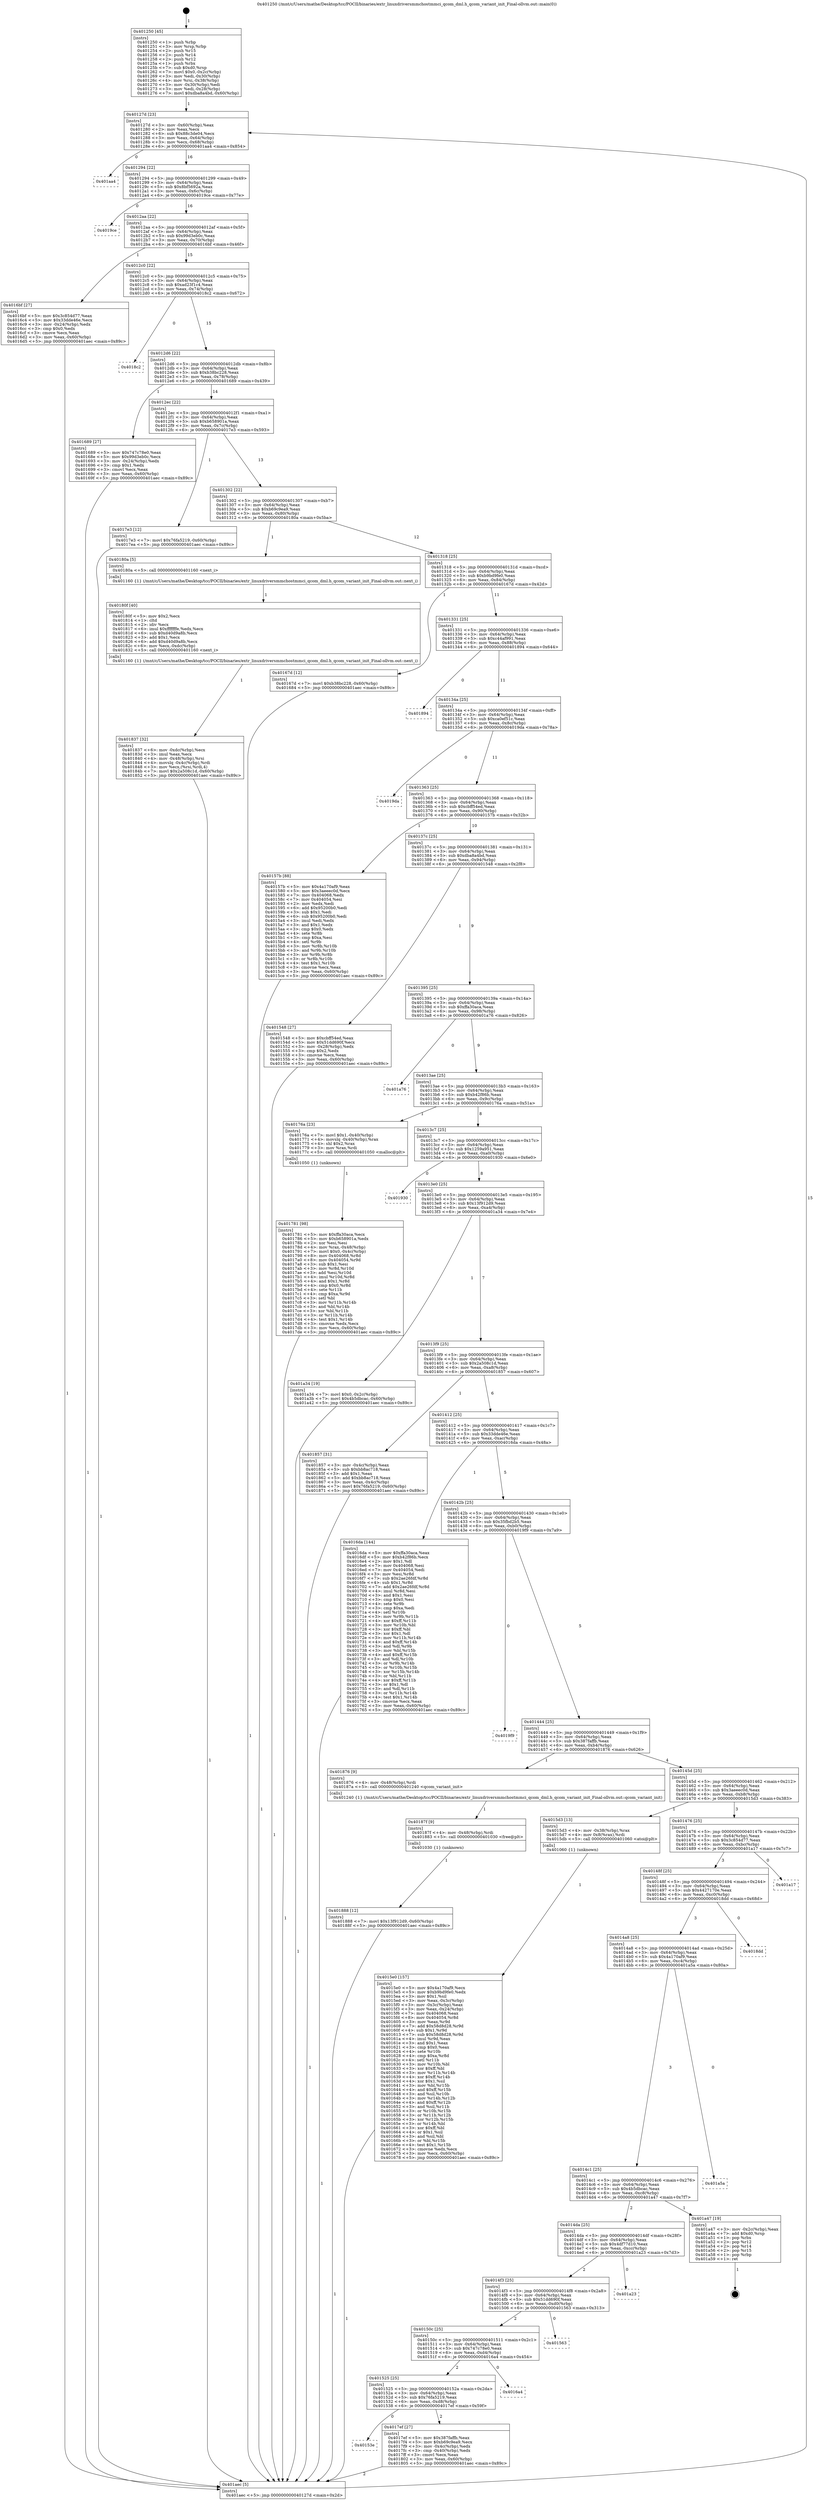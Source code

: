 digraph "0x401250" {
  label = "0x401250 (/mnt/c/Users/mathe/Desktop/tcc/POCII/binaries/extr_linuxdriversmmchostmmci_qcom_dml.h_qcom_variant_init_Final-ollvm.out::main(0))"
  labelloc = "t"
  node[shape=record]

  Entry [label="",width=0.3,height=0.3,shape=circle,fillcolor=black,style=filled]
  "0x40127d" [label="{
     0x40127d [23]\l
     | [instrs]\l
     &nbsp;&nbsp;0x40127d \<+3\>: mov -0x60(%rbp),%eax\l
     &nbsp;&nbsp;0x401280 \<+2\>: mov %eax,%ecx\l
     &nbsp;&nbsp;0x401282 \<+6\>: sub $0x88c3de04,%ecx\l
     &nbsp;&nbsp;0x401288 \<+3\>: mov %eax,-0x64(%rbp)\l
     &nbsp;&nbsp;0x40128b \<+3\>: mov %ecx,-0x68(%rbp)\l
     &nbsp;&nbsp;0x40128e \<+6\>: je 0000000000401aa4 \<main+0x854\>\l
  }"]
  "0x401aa4" [label="{
     0x401aa4\l
  }", style=dashed]
  "0x401294" [label="{
     0x401294 [22]\l
     | [instrs]\l
     &nbsp;&nbsp;0x401294 \<+5\>: jmp 0000000000401299 \<main+0x49\>\l
     &nbsp;&nbsp;0x401299 \<+3\>: mov -0x64(%rbp),%eax\l
     &nbsp;&nbsp;0x40129c \<+5\>: sub $0x8bf5692a,%eax\l
     &nbsp;&nbsp;0x4012a1 \<+3\>: mov %eax,-0x6c(%rbp)\l
     &nbsp;&nbsp;0x4012a4 \<+6\>: je 00000000004019ce \<main+0x77e\>\l
  }"]
  Exit [label="",width=0.3,height=0.3,shape=circle,fillcolor=black,style=filled,peripheries=2]
  "0x4019ce" [label="{
     0x4019ce\l
  }", style=dashed]
  "0x4012aa" [label="{
     0x4012aa [22]\l
     | [instrs]\l
     &nbsp;&nbsp;0x4012aa \<+5\>: jmp 00000000004012af \<main+0x5f\>\l
     &nbsp;&nbsp;0x4012af \<+3\>: mov -0x64(%rbp),%eax\l
     &nbsp;&nbsp;0x4012b2 \<+5\>: sub $0x99d3eb0c,%eax\l
     &nbsp;&nbsp;0x4012b7 \<+3\>: mov %eax,-0x70(%rbp)\l
     &nbsp;&nbsp;0x4012ba \<+6\>: je 00000000004016bf \<main+0x46f\>\l
  }"]
  "0x401888" [label="{
     0x401888 [12]\l
     | [instrs]\l
     &nbsp;&nbsp;0x401888 \<+7\>: movl $0x13f912d9,-0x60(%rbp)\l
     &nbsp;&nbsp;0x40188f \<+5\>: jmp 0000000000401aec \<main+0x89c\>\l
  }"]
  "0x4016bf" [label="{
     0x4016bf [27]\l
     | [instrs]\l
     &nbsp;&nbsp;0x4016bf \<+5\>: mov $0x3c854d77,%eax\l
     &nbsp;&nbsp;0x4016c4 \<+5\>: mov $0x33dde46e,%ecx\l
     &nbsp;&nbsp;0x4016c9 \<+3\>: mov -0x24(%rbp),%edx\l
     &nbsp;&nbsp;0x4016cc \<+3\>: cmp $0x0,%edx\l
     &nbsp;&nbsp;0x4016cf \<+3\>: cmove %ecx,%eax\l
     &nbsp;&nbsp;0x4016d2 \<+3\>: mov %eax,-0x60(%rbp)\l
     &nbsp;&nbsp;0x4016d5 \<+5\>: jmp 0000000000401aec \<main+0x89c\>\l
  }"]
  "0x4012c0" [label="{
     0x4012c0 [22]\l
     | [instrs]\l
     &nbsp;&nbsp;0x4012c0 \<+5\>: jmp 00000000004012c5 \<main+0x75\>\l
     &nbsp;&nbsp;0x4012c5 \<+3\>: mov -0x64(%rbp),%eax\l
     &nbsp;&nbsp;0x4012c8 \<+5\>: sub $0xad23f1c4,%eax\l
     &nbsp;&nbsp;0x4012cd \<+3\>: mov %eax,-0x74(%rbp)\l
     &nbsp;&nbsp;0x4012d0 \<+6\>: je 00000000004018c2 \<main+0x672\>\l
  }"]
  "0x40187f" [label="{
     0x40187f [9]\l
     | [instrs]\l
     &nbsp;&nbsp;0x40187f \<+4\>: mov -0x48(%rbp),%rdi\l
     &nbsp;&nbsp;0x401883 \<+5\>: call 0000000000401030 \<free@plt\>\l
     | [calls]\l
     &nbsp;&nbsp;0x401030 \{1\} (unknown)\l
  }"]
  "0x4018c2" [label="{
     0x4018c2\l
  }", style=dashed]
  "0x4012d6" [label="{
     0x4012d6 [22]\l
     | [instrs]\l
     &nbsp;&nbsp;0x4012d6 \<+5\>: jmp 00000000004012db \<main+0x8b\>\l
     &nbsp;&nbsp;0x4012db \<+3\>: mov -0x64(%rbp),%eax\l
     &nbsp;&nbsp;0x4012de \<+5\>: sub $0xb38bc228,%eax\l
     &nbsp;&nbsp;0x4012e3 \<+3\>: mov %eax,-0x78(%rbp)\l
     &nbsp;&nbsp;0x4012e6 \<+6\>: je 0000000000401689 \<main+0x439\>\l
  }"]
  "0x401837" [label="{
     0x401837 [32]\l
     | [instrs]\l
     &nbsp;&nbsp;0x401837 \<+6\>: mov -0xdc(%rbp),%ecx\l
     &nbsp;&nbsp;0x40183d \<+3\>: imul %eax,%ecx\l
     &nbsp;&nbsp;0x401840 \<+4\>: mov -0x48(%rbp),%rsi\l
     &nbsp;&nbsp;0x401844 \<+4\>: movslq -0x4c(%rbp),%rdi\l
     &nbsp;&nbsp;0x401848 \<+3\>: mov %ecx,(%rsi,%rdi,4)\l
     &nbsp;&nbsp;0x40184b \<+7\>: movl $0x2a508c1d,-0x60(%rbp)\l
     &nbsp;&nbsp;0x401852 \<+5\>: jmp 0000000000401aec \<main+0x89c\>\l
  }"]
  "0x401689" [label="{
     0x401689 [27]\l
     | [instrs]\l
     &nbsp;&nbsp;0x401689 \<+5\>: mov $0x747c78e0,%eax\l
     &nbsp;&nbsp;0x40168e \<+5\>: mov $0x99d3eb0c,%ecx\l
     &nbsp;&nbsp;0x401693 \<+3\>: mov -0x24(%rbp),%edx\l
     &nbsp;&nbsp;0x401696 \<+3\>: cmp $0x1,%edx\l
     &nbsp;&nbsp;0x401699 \<+3\>: cmovl %ecx,%eax\l
     &nbsp;&nbsp;0x40169c \<+3\>: mov %eax,-0x60(%rbp)\l
     &nbsp;&nbsp;0x40169f \<+5\>: jmp 0000000000401aec \<main+0x89c\>\l
  }"]
  "0x4012ec" [label="{
     0x4012ec [22]\l
     | [instrs]\l
     &nbsp;&nbsp;0x4012ec \<+5\>: jmp 00000000004012f1 \<main+0xa1\>\l
     &nbsp;&nbsp;0x4012f1 \<+3\>: mov -0x64(%rbp),%eax\l
     &nbsp;&nbsp;0x4012f4 \<+5\>: sub $0xb658901a,%eax\l
     &nbsp;&nbsp;0x4012f9 \<+3\>: mov %eax,-0x7c(%rbp)\l
     &nbsp;&nbsp;0x4012fc \<+6\>: je 00000000004017e3 \<main+0x593\>\l
  }"]
  "0x40180f" [label="{
     0x40180f [40]\l
     | [instrs]\l
     &nbsp;&nbsp;0x40180f \<+5\>: mov $0x2,%ecx\l
     &nbsp;&nbsp;0x401814 \<+1\>: cltd\l
     &nbsp;&nbsp;0x401815 \<+2\>: idiv %ecx\l
     &nbsp;&nbsp;0x401817 \<+6\>: imul $0xfffffffe,%edx,%ecx\l
     &nbsp;&nbsp;0x40181d \<+6\>: sub $0xd40d9a8b,%ecx\l
     &nbsp;&nbsp;0x401823 \<+3\>: add $0x1,%ecx\l
     &nbsp;&nbsp;0x401826 \<+6\>: add $0xd40d9a8b,%ecx\l
     &nbsp;&nbsp;0x40182c \<+6\>: mov %ecx,-0xdc(%rbp)\l
     &nbsp;&nbsp;0x401832 \<+5\>: call 0000000000401160 \<next_i\>\l
     | [calls]\l
     &nbsp;&nbsp;0x401160 \{1\} (/mnt/c/Users/mathe/Desktop/tcc/POCII/binaries/extr_linuxdriversmmchostmmci_qcom_dml.h_qcom_variant_init_Final-ollvm.out::next_i)\l
  }"]
  "0x4017e3" [label="{
     0x4017e3 [12]\l
     | [instrs]\l
     &nbsp;&nbsp;0x4017e3 \<+7\>: movl $0x76fa5219,-0x60(%rbp)\l
     &nbsp;&nbsp;0x4017ea \<+5\>: jmp 0000000000401aec \<main+0x89c\>\l
  }"]
  "0x401302" [label="{
     0x401302 [22]\l
     | [instrs]\l
     &nbsp;&nbsp;0x401302 \<+5\>: jmp 0000000000401307 \<main+0xb7\>\l
     &nbsp;&nbsp;0x401307 \<+3\>: mov -0x64(%rbp),%eax\l
     &nbsp;&nbsp;0x40130a \<+5\>: sub $0xb69c9ea9,%eax\l
     &nbsp;&nbsp;0x40130f \<+3\>: mov %eax,-0x80(%rbp)\l
     &nbsp;&nbsp;0x401312 \<+6\>: je 000000000040180a \<main+0x5ba\>\l
  }"]
  "0x40153e" [label="{
     0x40153e\l
  }", style=dashed]
  "0x40180a" [label="{
     0x40180a [5]\l
     | [instrs]\l
     &nbsp;&nbsp;0x40180a \<+5\>: call 0000000000401160 \<next_i\>\l
     | [calls]\l
     &nbsp;&nbsp;0x401160 \{1\} (/mnt/c/Users/mathe/Desktop/tcc/POCII/binaries/extr_linuxdriversmmchostmmci_qcom_dml.h_qcom_variant_init_Final-ollvm.out::next_i)\l
  }"]
  "0x401318" [label="{
     0x401318 [25]\l
     | [instrs]\l
     &nbsp;&nbsp;0x401318 \<+5\>: jmp 000000000040131d \<main+0xcd\>\l
     &nbsp;&nbsp;0x40131d \<+3\>: mov -0x64(%rbp),%eax\l
     &nbsp;&nbsp;0x401320 \<+5\>: sub $0xb9bd9fe0,%eax\l
     &nbsp;&nbsp;0x401325 \<+6\>: mov %eax,-0x84(%rbp)\l
     &nbsp;&nbsp;0x40132b \<+6\>: je 000000000040167d \<main+0x42d\>\l
  }"]
  "0x4017ef" [label="{
     0x4017ef [27]\l
     | [instrs]\l
     &nbsp;&nbsp;0x4017ef \<+5\>: mov $0x387faffb,%eax\l
     &nbsp;&nbsp;0x4017f4 \<+5\>: mov $0xb69c9ea9,%ecx\l
     &nbsp;&nbsp;0x4017f9 \<+3\>: mov -0x4c(%rbp),%edx\l
     &nbsp;&nbsp;0x4017fc \<+3\>: cmp -0x40(%rbp),%edx\l
     &nbsp;&nbsp;0x4017ff \<+3\>: cmovl %ecx,%eax\l
     &nbsp;&nbsp;0x401802 \<+3\>: mov %eax,-0x60(%rbp)\l
     &nbsp;&nbsp;0x401805 \<+5\>: jmp 0000000000401aec \<main+0x89c\>\l
  }"]
  "0x40167d" [label="{
     0x40167d [12]\l
     | [instrs]\l
     &nbsp;&nbsp;0x40167d \<+7\>: movl $0xb38bc228,-0x60(%rbp)\l
     &nbsp;&nbsp;0x401684 \<+5\>: jmp 0000000000401aec \<main+0x89c\>\l
  }"]
  "0x401331" [label="{
     0x401331 [25]\l
     | [instrs]\l
     &nbsp;&nbsp;0x401331 \<+5\>: jmp 0000000000401336 \<main+0xe6\>\l
     &nbsp;&nbsp;0x401336 \<+3\>: mov -0x64(%rbp),%eax\l
     &nbsp;&nbsp;0x401339 \<+5\>: sub $0xc44af991,%eax\l
     &nbsp;&nbsp;0x40133e \<+6\>: mov %eax,-0x88(%rbp)\l
     &nbsp;&nbsp;0x401344 \<+6\>: je 0000000000401894 \<main+0x644\>\l
  }"]
  "0x401525" [label="{
     0x401525 [25]\l
     | [instrs]\l
     &nbsp;&nbsp;0x401525 \<+5\>: jmp 000000000040152a \<main+0x2da\>\l
     &nbsp;&nbsp;0x40152a \<+3\>: mov -0x64(%rbp),%eax\l
     &nbsp;&nbsp;0x40152d \<+5\>: sub $0x76fa5219,%eax\l
     &nbsp;&nbsp;0x401532 \<+6\>: mov %eax,-0xd8(%rbp)\l
     &nbsp;&nbsp;0x401538 \<+6\>: je 00000000004017ef \<main+0x59f\>\l
  }"]
  "0x401894" [label="{
     0x401894\l
  }", style=dashed]
  "0x40134a" [label="{
     0x40134a [25]\l
     | [instrs]\l
     &nbsp;&nbsp;0x40134a \<+5\>: jmp 000000000040134f \<main+0xff\>\l
     &nbsp;&nbsp;0x40134f \<+3\>: mov -0x64(%rbp),%eax\l
     &nbsp;&nbsp;0x401352 \<+5\>: sub $0xca0ef51c,%eax\l
     &nbsp;&nbsp;0x401357 \<+6\>: mov %eax,-0x8c(%rbp)\l
     &nbsp;&nbsp;0x40135d \<+6\>: je 00000000004019da \<main+0x78a\>\l
  }"]
  "0x4016a4" [label="{
     0x4016a4\l
  }", style=dashed]
  "0x4019da" [label="{
     0x4019da\l
  }", style=dashed]
  "0x401363" [label="{
     0x401363 [25]\l
     | [instrs]\l
     &nbsp;&nbsp;0x401363 \<+5\>: jmp 0000000000401368 \<main+0x118\>\l
     &nbsp;&nbsp;0x401368 \<+3\>: mov -0x64(%rbp),%eax\l
     &nbsp;&nbsp;0x40136b \<+5\>: sub $0xcbff54ed,%eax\l
     &nbsp;&nbsp;0x401370 \<+6\>: mov %eax,-0x90(%rbp)\l
     &nbsp;&nbsp;0x401376 \<+6\>: je 000000000040157b \<main+0x32b\>\l
  }"]
  "0x40150c" [label="{
     0x40150c [25]\l
     | [instrs]\l
     &nbsp;&nbsp;0x40150c \<+5\>: jmp 0000000000401511 \<main+0x2c1\>\l
     &nbsp;&nbsp;0x401511 \<+3\>: mov -0x64(%rbp),%eax\l
     &nbsp;&nbsp;0x401514 \<+5\>: sub $0x747c78e0,%eax\l
     &nbsp;&nbsp;0x401519 \<+6\>: mov %eax,-0xd4(%rbp)\l
     &nbsp;&nbsp;0x40151f \<+6\>: je 00000000004016a4 \<main+0x454\>\l
  }"]
  "0x40157b" [label="{
     0x40157b [88]\l
     | [instrs]\l
     &nbsp;&nbsp;0x40157b \<+5\>: mov $0x4a170af9,%eax\l
     &nbsp;&nbsp;0x401580 \<+5\>: mov $0x3aeeec0d,%ecx\l
     &nbsp;&nbsp;0x401585 \<+7\>: mov 0x404068,%edx\l
     &nbsp;&nbsp;0x40158c \<+7\>: mov 0x404054,%esi\l
     &nbsp;&nbsp;0x401593 \<+2\>: mov %edx,%edi\l
     &nbsp;&nbsp;0x401595 \<+6\>: add $0x95200b0,%edi\l
     &nbsp;&nbsp;0x40159b \<+3\>: sub $0x1,%edi\l
     &nbsp;&nbsp;0x40159e \<+6\>: sub $0x95200b0,%edi\l
     &nbsp;&nbsp;0x4015a4 \<+3\>: imul %edi,%edx\l
     &nbsp;&nbsp;0x4015a7 \<+3\>: and $0x1,%edx\l
     &nbsp;&nbsp;0x4015aa \<+3\>: cmp $0x0,%edx\l
     &nbsp;&nbsp;0x4015ad \<+4\>: sete %r8b\l
     &nbsp;&nbsp;0x4015b1 \<+3\>: cmp $0xa,%esi\l
     &nbsp;&nbsp;0x4015b4 \<+4\>: setl %r9b\l
     &nbsp;&nbsp;0x4015b8 \<+3\>: mov %r8b,%r10b\l
     &nbsp;&nbsp;0x4015bb \<+3\>: and %r9b,%r10b\l
     &nbsp;&nbsp;0x4015be \<+3\>: xor %r9b,%r8b\l
     &nbsp;&nbsp;0x4015c1 \<+3\>: or %r8b,%r10b\l
     &nbsp;&nbsp;0x4015c4 \<+4\>: test $0x1,%r10b\l
     &nbsp;&nbsp;0x4015c8 \<+3\>: cmovne %ecx,%eax\l
     &nbsp;&nbsp;0x4015cb \<+3\>: mov %eax,-0x60(%rbp)\l
     &nbsp;&nbsp;0x4015ce \<+5\>: jmp 0000000000401aec \<main+0x89c\>\l
  }"]
  "0x40137c" [label="{
     0x40137c [25]\l
     | [instrs]\l
     &nbsp;&nbsp;0x40137c \<+5\>: jmp 0000000000401381 \<main+0x131\>\l
     &nbsp;&nbsp;0x401381 \<+3\>: mov -0x64(%rbp),%eax\l
     &nbsp;&nbsp;0x401384 \<+5\>: sub $0xdba8a4bd,%eax\l
     &nbsp;&nbsp;0x401389 \<+6\>: mov %eax,-0x94(%rbp)\l
     &nbsp;&nbsp;0x40138f \<+6\>: je 0000000000401548 \<main+0x2f8\>\l
  }"]
  "0x401563" [label="{
     0x401563\l
  }", style=dashed]
  "0x401548" [label="{
     0x401548 [27]\l
     | [instrs]\l
     &nbsp;&nbsp;0x401548 \<+5\>: mov $0xcbff54ed,%eax\l
     &nbsp;&nbsp;0x40154d \<+5\>: mov $0x51dd690f,%ecx\l
     &nbsp;&nbsp;0x401552 \<+3\>: mov -0x28(%rbp),%edx\l
     &nbsp;&nbsp;0x401555 \<+3\>: cmp $0x2,%edx\l
     &nbsp;&nbsp;0x401558 \<+3\>: cmovne %ecx,%eax\l
     &nbsp;&nbsp;0x40155b \<+3\>: mov %eax,-0x60(%rbp)\l
     &nbsp;&nbsp;0x40155e \<+5\>: jmp 0000000000401aec \<main+0x89c\>\l
  }"]
  "0x401395" [label="{
     0x401395 [25]\l
     | [instrs]\l
     &nbsp;&nbsp;0x401395 \<+5\>: jmp 000000000040139a \<main+0x14a\>\l
     &nbsp;&nbsp;0x40139a \<+3\>: mov -0x64(%rbp),%eax\l
     &nbsp;&nbsp;0x40139d \<+5\>: sub $0xffa30aca,%eax\l
     &nbsp;&nbsp;0x4013a2 \<+6\>: mov %eax,-0x98(%rbp)\l
     &nbsp;&nbsp;0x4013a8 \<+6\>: je 0000000000401a76 \<main+0x826\>\l
  }"]
  "0x401aec" [label="{
     0x401aec [5]\l
     | [instrs]\l
     &nbsp;&nbsp;0x401aec \<+5\>: jmp 000000000040127d \<main+0x2d\>\l
  }"]
  "0x401250" [label="{
     0x401250 [45]\l
     | [instrs]\l
     &nbsp;&nbsp;0x401250 \<+1\>: push %rbp\l
     &nbsp;&nbsp;0x401251 \<+3\>: mov %rsp,%rbp\l
     &nbsp;&nbsp;0x401254 \<+2\>: push %r15\l
     &nbsp;&nbsp;0x401256 \<+2\>: push %r14\l
     &nbsp;&nbsp;0x401258 \<+2\>: push %r12\l
     &nbsp;&nbsp;0x40125a \<+1\>: push %rbx\l
     &nbsp;&nbsp;0x40125b \<+7\>: sub $0xd0,%rsp\l
     &nbsp;&nbsp;0x401262 \<+7\>: movl $0x0,-0x2c(%rbp)\l
     &nbsp;&nbsp;0x401269 \<+3\>: mov %edi,-0x30(%rbp)\l
     &nbsp;&nbsp;0x40126c \<+4\>: mov %rsi,-0x38(%rbp)\l
     &nbsp;&nbsp;0x401270 \<+3\>: mov -0x30(%rbp),%edi\l
     &nbsp;&nbsp;0x401273 \<+3\>: mov %edi,-0x28(%rbp)\l
     &nbsp;&nbsp;0x401276 \<+7\>: movl $0xdba8a4bd,-0x60(%rbp)\l
  }"]
  "0x4014f3" [label="{
     0x4014f3 [25]\l
     | [instrs]\l
     &nbsp;&nbsp;0x4014f3 \<+5\>: jmp 00000000004014f8 \<main+0x2a8\>\l
     &nbsp;&nbsp;0x4014f8 \<+3\>: mov -0x64(%rbp),%eax\l
     &nbsp;&nbsp;0x4014fb \<+5\>: sub $0x51dd690f,%eax\l
     &nbsp;&nbsp;0x401500 \<+6\>: mov %eax,-0xd0(%rbp)\l
     &nbsp;&nbsp;0x401506 \<+6\>: je 0000000000401563 \<main+0x313\>\l
  }"]
  "0x401a76" [label="{
     0x401a76\l
  }", style=dashed]
  "0x4013ae" [label="{
     0x4013ae [25]\l
     | [instrs]\l
     &nbsp;&nbsp;0x4013ae \<+5\>: jmp 00000000004013b3 \<main+0x163\>\l
     &nbsp;&nbsp;0x4013b3 \<+3\>: mov -0x64(%rbp),%eax\l
     &nbsp;&nbsp;0x4013b6 \<+5\>: sub $0xb42f86b,%eax\l
     &nbsp;&nbsp;0x4013bb \<+6\>: mov %eax,-0x9c(%rbp)\l
     &nbsp;&nbsp;0x4013c1 \<+6\>: je 000000000040176a \<main+0x51a\>\l
  }"]
  "0x401a23" [label="{
     0x401a23\l
  }", style=dashed]
  "0x40176a" [label="{
     0x40176a [23]\l
     | [instrs]\l
     &nbsp;&nbsp;0x40176a \<+7\>: movl $0x1,-0x40(%rbp)\l
     &nbsp;&nbsp;0x401771 \<+4\>: movslq -0x40(%rbp),%rax\l
     &nbsp;&nbsp;0x401775 \<+4\>: shl $0x2,%rax\l
     &nbsp;&nbsp;0x401779 \<+3\>: mov %rax,%rdi\l
     &nbsp;&nbsp;0x40177c \<+5\>: call 0000000000401050 \<malloc@plt\>\l
     | [calls]\l
     &nbsp;&nbsp;0x401050 \{1\} (unknown)\l
  }"]
  "0x4013c7" [label="{
     0x4013c7 [25]\l
     | [instrs]\l
     &nbsp;&nbsp;0x4013c7 \<+5\>: jmp 00000000004013cc \<main+0x17c\>\l
     &nbsp;&nbsp;0x4013cc \<+3\>: mov -0x64(%rbp),%eax\l
     &nbsp;&nbsp;0x4013cf \<+5\>: sub $0x1259a951,%eax\l
     &nbsp;&nbsp;0x4013d4 \<+6\>: mov %eax,-0xa0(%rbp)\l
     &nbsp;&nbsp;0x4013da \<+6\>: je 0000000000401930 \<main+0x6e0\>\l
  }"]
  "0x4014da" [label="{
     0x4014da [25]\l
     | [instrs]\l
     &nbsp;&nbsp;0x4014da \<+5\>: jmp 00000000004014df \<main+0x28f\>\l
     &nbsp;&nbsp;0x4014df \<+3\>: mov -0x64(%rbp),%eax\l
     &nbsp;&nbsp;0x4014e2 \<+5\>: sub $0x4df77d10,%eax\l
     &nbsp;&nbsp;0x4014e7 \<+6\>: mov %eax,-0xcc(%rbp)\l
     &nbsp;&nbsp;0x4014ed \<+6\>: je 0000000000401a23 \<main+0x7d3\>\l
  }"]
  "0x401930" [label="{
     0x401930\l
  }", style=dashed]
  "0x4013e0" [label="{
     0x4013e0 [25]\l
     | [instrs]\l
     &nbsp;&nbsp;0x4013e0 \<+5\>: jmp 00000000004013e5 \<main+0x195\>\l
     &nbsp;&nbsp;0x4013e5 \<+3\>: mov -0x64(%rbp),%eax\l
     &nbsp;&nbsp;0x4013e8 \<+5\>: sub $0x13f912d9,%eax\l
     &nbsp;&nbsp;0x4013ed \<+6\>: mov %eax,-0xa4(%rbp)\l
     &nbsp;&nbsp;0x4013f3 \<+6\>: je 0000000000401a34 \<main+0x7e4\>\l
  }"]
  "0x401a47" [label="{
     0x401a47 [19]\l
     | [instrs]\l
     &nbsp;&nbsp;0x401a47 \<+3\>: mov -0x2c(%rbp),%eax\l
     &nbsp;&nbsp;0x401a4a \<+7\>: add $0xd0,%rsp\l
     &nbsp;&nbsp;0x401a51 \<+1\>: pop %rbx\l
     &nbsp;&nbsp;0x401a52 \<+2\>: pop %r12\l
     &nbsp;&nbsp;0x401a54 \<+2\>: pop %r14\l
     &nbsp;&nbsp;0x401a56 \<+2\>: pop %r15\l
     &nbsp;&nbsp;0x401a58 \<+1\>: pop %rbp\l
     &nbsp;&nbsp;0x401a59 \<+1\>: ret\l
  }"]
  "0x401a34" [label="{
     0x401a34 [19]\l
     | [instrs]\l
     &nbsp;&nbsp;0x401a34 \<+7\>: movl $0x0,-0x2c(%rbp)\l
     &nbsp;&nbsp;0x401a3b \<+7\>: movl $0x4b5dbcac,-0x60(%rbp)\l
     &nbsp;&nbsp;0x401a42 \<+5\>: jmp 0000000000401aec \<main+0x89c\>\l
  }"]
  "0x4013f9" [label="{
     0x4013f9 [25]\l
     | [instrs]\l
     &nbsp;&nbsp;0x4013f9 \<+5\>: jmp 00000000004013fe \<main+0x1ae\>\l
     &nbsp;&nbsp;0x4013fe \<+3\>: mov -0x64(%rbp),%eax\l
     &nbsp;&nbsp;0x401401 \<+5\>: sub $0x2a508c1d,%eax\l
     &nbsp;&nbsp;0x401406 \<+6\>: mov %eax,-0xa8(%rbp)\l
     &nbsp;&nbsp;0x40140c \<+6\>: je 0000000000401857 \<main+0x607\>\l
  }"]
  "0x4014c1" [label="{
     0x4014c1 [25]\l
     | [instrs]\l
     &nbsp;&nbsp;0x4014c1 \<+5\>: jmp 00000000004014c6 \<main+0x276\>\l
     &nbsp;&nbsp;0x4014c6 \<+3\>: mov -0x64(%rbp),%eax\l
     &nbsp;&nbsp;0x4014c9 \<+5\>: sub $0x4b5dbcac,%eax\l
     &nbsp;&nbsp;0x4014ce \<+6\>: mov %eax,-0xc8(%rbp)\l
     &nbsp;&nbsp;0x4014d4 \<+6\>: je 0000000000401a47 \<main+0x7f7\>\l
  }"]
  "0x401857" [label="{
     0x401857 [31]\l
     | [instrs]\l
     &nbsp;&nbsp;0x401857 \<+3\>: mov -0x4c(%rbp),%eax\l
     &nbsp;&nbsp;0x40185a \<+5\>: sub $0xbb8ac718,%eax\l
     &nbsp;&nbsp;0x40185f \<+3\>: add $0x1,%eax\l
     &nbsp;&nbsp;0x401862 \<+5\>: add $0xbb8ac718,%eax\l
     &nbsp;&nbsp;0x401867 \<+3\>: mov %eax,-0x4c(%rbp)\l
     &nbsp;&nbsp;0x40186a \<+7\>: movl $0x76fa5219,-0x60(%rbp)\l
     &nbsp;&nbsp;0x401871 \<+5\>: jmp 0000000000401aec \<main+0x89c\>\l
  }"]
  "0x401412" [label="{
     0x401412 [25]\l
     | [instrs]\l
     &nbsp;&nbsp;0x401412 \<+5\>: jmp 0000000000401417 \<main+0x1c7\>\l
     &nbsp;&nbsp;0x401417 \<+3\>: mov -0x64(%rbp),%eax\l
     &nbsp;&nbsp;0x40141a \<+5\>: sub $0x33dde46e,%eax\l
     &nbsp;&nbsp;0x40141f \<+6\>: mov %eax,-0xac(%rbp)\l
     &nbsp;&nbsp;0x401425 \<+6\>: je 00000000004016da \<main+0x48a\>\l
  }"]
  "0x401a5a" [label="{
     0x401a5a\l
  }", style=dashed]
  "0x4016da" [label="{
     0x4016da [144]\l
     | [instrs]\l
     &nbsp;&nbsp;0x4016da \<+5\>: mov $0xffa30aca,%eax\l
     &nbsp;&nbsp;0x4016df \<+5\>: mov $0xb42f86b,%ecx\l
     &nbsp;&nbsp;0x4016e4 \<+2\>: mov $0x1,%dl\l
     &nbsp;&nbsp;0x4016e6 \<+7\>: mov 0x404068,%esi\l
     &nbsp;&nbsp;0x4016ed \<+7\>: mov 0x404054,%edi\l
     &nbsp;&nbsp;0x4016f4 \<+3\>: mov %esi,%r8d\l
     &nbsp;&nbsp;0x4016f7 \<+7\>: sub $0x2ae26fdf,%r8d\l
     &nbsp;&nbsp;0x4016fe \<+4\>: sub $0x1,%r8d\l
     &nbsp;&nbsp;0x401702 \<+7\>: add $0x2ae26fdf,%r8d\l
     &nbsp;&nbsp;0x401709 \<+4\>: imul %r8d,%esi\l
     &nbsp;&nbsp;0x40170d \<+3\>: and $0x1,%esi\l
     &nbsp;&nbsp;0x401710 \<+3\>: cmp $0x0,%esi\l
     &nbsp;&nbsp;0x401713 \<+4\>: sete %r9b\l
     &nbsp;&nbsp;0x401717 \<+3\>: cmp $0xa,%edi\l
     &nbsp;&nbsp;0x40171a \<+4\>: setl %r10b\l
     &nbsp;&nbsp;0x40171e \<+3\>: mov %r9b,%r11b\l
     &nbsp;&nbsp;0x401721 \<+4\>: xor $0xff,%r11b\l
     &nbsp;&nbsp;0x401725 \<+3\>: mov %r10b,%bl\l
     &nbsp;&nbsp;0x401728 \<+3\>: xor $0xff,%bl\l
     &nbsp;&nbsp;0x40172b \<+3\>: xor $0x1,%dl\l
     &nbsp;&nbsp;0x40172e \<+3\>: mov %r11b,%r14b\l
     &nbsp;&nbsp;0x401731 \<+4\>: and $0xff,%r14b\l
     &nbsp;&nbsp;0x401735 \<+3\>: and %dl,%r9b\l
     &nbsp;&nbsp;0x401738 \<+3\>: mov %bl,%r15b\l
     &nbsp;&nbsp;0x40173b \<+4\>: and $0xff,%r15b\l
     &nbsp;&nbsp;0x40173f \<+3\>: and %dl,%r10b\l
     &nbsp;&nbsp;0x401742 \<+3\>: or %r9b,%r14b\l
     &nbsp;&nbsp;0x401745 \<+3\>: or %r10b,%r15b\l
     &nbsp;&nbsp;0x401748 \<+3\>: xor %r15b,%r14b\l
     &nbsp;&nbsp;0x40174b \<+3\>: or %bl,%r11b\l
     &nbsp;&nbsp;0x40174e \<+4\>: xor $0xff,%r11b\l
     &nbsp;&nbsp;0x401752 \<+3\>: or $0x1,%dl\l
     &nbsp;&nbsp;0x401755 \<+3\>: and %dl,%r11b\l
     &nbsp;&nbsp;0x401758 \<+3\>: or %r11b,%r14b\l
     &nbsp;&nbsp;0x40175b \<+4\>: test $0x1,%r14b\l
     &nbsp;&nbsp;0x40175f \<+3\>: cmovne %ecx,%eax\l
     &nbsp;&nbsp;0x401762 \<+3\>: mov %eax,-0x60(%rbp)\l
     &nbsp;&nbsp;0x401765 \<+5\>: jmp 0000000000401aec \<main+0x89c\>\l
  }"]
  "0x40142b" [label="{
     0x40142b [25]\l
     | [instrs]\l
     &nbsp;&nbsp;0x40142b \<+5\>: jmp 0000000000401430 \<main+0x1e0\>\l
     &nbsp;&nbsp;0x401430 \<+3\>: mov -0x64(%rbp),%eax\l
     &nbsp;&nbsp;0x401433 \<+5\>: sub $0x35fbd2b5,%eax\l
     &nbsp;&nbsp;0x401438 \<+6\>: mov %eax,-0xb0(%rbp)\l
     &nbsp;&nbsp;0x40143e \<+6\>: je 00000000004019f9 \<main+0x7a9\>\l
  }"]
  "0x4014a8" [label="{
     0x4014a8 [25]\l
     | [instrs]\l
     &nbsp;&nbsp;0x4014a8 \<+5\>: jmp 00000000004014ad \<main+0x25d\>\l
     &nbsp;&nbsp;0x4014ad \<+3\>: mov -0x64(%rbp),%eax\l
     &nbsp;&nbsp;0x4014b0 \<+5\>: sub $0x4a170af9,%eax\l
     &nbsp;&nbsp;0x4014b5 \<+6\>: mov %eax,-0xc4(%rbp)\l
     &nbsp;&nbsp;0x4014bb \<+6\>: je 0000000000401a5a \<main+0x80a\>\l
  }"]
  "0x4019f9" [label="{
     0x4019f9\l
  }", style=dashed]
  "0x401444" [label="{
     0x401444 [25]\l
     | [instrs]\l
     &nbsp;&nbsp;0x401444 \<+5\>: jmp 0000000000401449 \<main+0x1f9\>\l
     &nbsp;&nbsp;0x401449 \<+3\>: mov -0x64(%rbp),%eax\l
     &nbsp;&nbsp;0x40144c \<+5\>: sub $0x387faffb,%eax\l
     &nbsp;&nbsp;0x401451 \<+6\>: mov %eax,-0xb4(%rbp)\l
     &nbsp;&nbsp;0x401457 \<+6\>: je 0000000000401876 \<main+0x626\>\l
  }"]
  "0x4018dd" [label="{
     0x4018dd\l
  }", style=dashed]
  "0x401876" [label="{
     0x401876 [9]\l
     | [instrs]\l
     &nbsp;&nbsp;0x401876 \<+4\>: mov -0x48(%rbp),%rdi\l
     &nbsp;&nbsp;0x40187a \<+5\>: call 0000000000401240 \<qcom_variant_init\>\l
     | [calls]\l
     &nbsp;&nbsp;0x401240 \{1\} (/mnt/c/Users/mathe/Desktop/tcc/POCII/binaries/extr_linuxdriversmmchostmmci_qcom_dml.h_qcom_variant_init_Final-ollvm.out::qcom_variant_init)\l
  }"]
  "0x40145d" [label="{
     0x40145d [25]\l
     | [instrs]\l
     &nbsp;&nbsp;0x40145d \<+5\>: jmp 0000000000401462 \<main+0x212\>\l
     &nbsp;&nbsp;0x401462 \<+3\>: mov -0x64(%rbp),%eax\l
     &nbsp;&nbsp;0x401465 \<+5\>: sub $0x3aeeec0d,%eax\l
     &nbsp;&nbsp;0x40146a \<+6\>: mov %eax,-0xb8(%rbp)\l
     &nbsp;&nbsp;0x401470 \<+6\>: je 00000000004015d3 \<main+0x383\>\l
  }"]
  "0x40148f" [label="{
     0x40148f [25]\l
     | [instrs]\l
     &nbsp;&nbsp;0x40148f \<+5\>: jmp 0000000000401494 \<main+0x244\>\l
     &nbsp;&nbsp;0x401494 \<+3\>: mov -0x64(%rbp),%eax\l
     &nbsp;&nbsp;0x401497 \<+5\>: sub $0x4427170e,%eax\l
     &nbsp;&nbsp;0x40149c \<+6\>: mov %eax,-0xc0(%rbp)\l
     &nbsp;&nbsp;0x4014a2 \<+6\>: je 00000000004018dd \<main+0x68d\>\l
  }"]
  "0x4015d3" [label="{
     0x4015d3 [13]\l
     | [instrs]\l
     &nbsp;&nbsp;0x4015d3 \<+4\>: mov -0x38(%rbp),%rax\l
     &nbsp;&nbsp;0x4015d7 \<+4\>: mov 0x8(%rax),%rdi\l
     &nbsp;&nbsp;0x4015db \<+5\>: call 0000000000401060 \<atoi@plt\>\l
     | [calls]\l
     &nbsp;&nbsp;0x401060 \{1\} (unknown)\l
  }"]
  "0x401476" [label="{
     0x401476 [25]\l
     | [instrs]\l
     &nbsp;&nbsp;0x401476 \<+5\>: jmp 000000000040147b \<main+0x22b\>\l
     &nbsp;&nbsp;0x40147b \<+3\>: mov -0x64(%rbp),%eax\l
     &nbsp;&nbsp;0x40147e \<+5\>: sub $0x3c854d77,%eax\l
     &nbsp;&nbsp;0x401483 \<+6\>: mov %eax,-0xbc(%rbp)\l
     &nbsp;&nbsp;0x401489 \<+6\>: je 0000000000401a17 \<main+0x7c7\>\l
  }"]
  "0x4015e0" [label="{
     0x4015e0 [157]\l
     | [instrs]\l
     &nbsp;&nbsp;0x4015e0 \<+5\>: mov $0x4a170af9,%ecx\l
     &nbsp;&nbsp;0x4015e5 \<+5\>: mov $0xb9bd9fe0,%edx\l
     &nbsp;&nbsp;0x4015ea \<+3\>: mov $0x1,%sil\l
     &nbsp;&nbsp;0x4015ed \<+3\>: mov %eax,-0x3c(%rbp)\l
     &nbsp;&nbsp;0x4015f0 \<+3\>: mov -0x3c(%rbp),%eax\l
     &nbsp;&nbsp;0x4015f3 \<+3\>: mov %eax,-0x24(%rbp)\l
     &nbsp;&nbsp;0x4015f6 \<+7\>: mov 0x404068,%eax\l
     &nbsp;&nbsp;0x4015fd \<+8\>: mov 0x404054,%r8d\l
     &nbsp;&nbsp;0x401605 \<+3\>: mov %eax,%r9d\l
     &nbsp;&nbsp;0x401608 \<+7\>: add $0x58d8d28,%r9d\l
     &nbsp;&nbsp;0x40160f \<+4\>: sub $0x1,%r9d\l
     &nbsp;&nbsp;0x401613 \<+7\>: sub $0x58d8d28,%r9d\l
     &nbsp;&nbsp;0x40161a \<+4\>: imul %r9d,%eax\l
     &nbsp;&nbsp;0x40161e \<+3\>: and $0x1,%eax\l
     &nbsp;&nbsp;0x401621 \<+3\>: cmp $0x0,%eax\l
     &nbsp;&nbsp;0x401624 \<+4\>: sete %r10b\l
     &nbsp;&nbsp;0x401628 \<+4\>: cmp $0xa,%r8d\l
     &nbsp;&nbsp;0x40162c \<+4\>: setl %r11b\l
     &nbsp;&nbsp;0x401630 \<+3\>: mov %r10b,%bl\l
     &nbsp;&nbsp;0x401633 \<+3\>: xor $0xff,%bl\l
     &nbsp;&nbsp;0x401636 \<+3\>: mov %r11b,%r14b\l
     &nbsp;&nbsp;0x401639 \<+4\>: xor $0xff,%r14b\l
     &nbsp;&nbsp;0x40163d \<+4\>: xor $0x1,%sil\l
     &nbsp;&nbsp;0x401641 \<+3\>: mov %bl,%r15b\l
     &nbsp;&nbsp;0x401644 \<+4\>: and $0xff,%r15b\l
     &nbsp;&nbsp;0x401648 \<+3\>: and %sil,%r10b\l
     &nbsp;&nbsp;0x40164b \<+3\>: mov %r14b,%r12b\l
     &nbsp;&nbsp;0x40164e \<+4\>: and $0xff,%r12b\l
     &nbsp;&nbsp;0x401652 \<+3\>: and %sil,%r11b\l
     &nbsp;&nbsp;0x401655 \<+3\>: or %r10b,%r15b\l
     &nbsp;&nbsp;0x401658 \<+3\>: or %r11b,%r12b\l
     &nbsp;&nbsp;0x40165b \<+3\>: xor %r12b,%r15b\l
     &nbsp;&nbsp;0x40165e \<+3\>: or %r14b,%bl\l
     &nbsp;&nbsp;0x401661 \<+3\>: xor $0xff,%bl\l
     &nbsp;&nbsp;0x401664 \<+4\>: or $0x1,%sil\l
     &nbsp;&nbsp;0x401668 \<+3\>: and %sil,%bl\l
     &nbsp;&nbsp;0x40166b \<+3\>: or %bl,%r15b\l
     &nbsp;&nbsp;0x40166e \<+4\>: test $0x1,%r15b\l
     &nbsp;&nbsp;0x401672 \<+3\>: cmovne %edx,%ecx\l
     &nbsp;&nbsp;0x401675 \<+3\>: mov %ecx,-0x60(%rbp)\l
     &nbsp;&nbsp;0x401678 \<+5\>: jmp 0000000000401aec \<main+0x89c\>\l
  }"]
  "0x401781" [label="{
     0x401781 [98]\l
     | [instrs]\l
     &nbsp;&nbsp;0x401781 \<+5\>: mov $0xffa30aca,%ecx\l
     &nbsp;&nbsp;0x401786 \<+5\>: mov $0xb658901a,%edx\l
     &nbsp;&nbsp;0x40178b \<+2\>: xor %esi,%esi\l
     &nbsp;&nbsp;0x40178d \<+4\>: mov %rax,-0x48(%rbp)\l
     &nbsp;&nbsp;0x401791 \<+7\>: movl $0x0,-0x4c(%rbp)\l
     &nbsp;&nbsp;0x401798 \<+8\>: mov 0x404068,%r8d\l
     &nbsp;&nbsp;0x4017a0 \<+8\>: mov 0x404054,%r9d\l
     &nbsp;&nbsp;0x4017a8 \<+3\>: sub $0x1,%esi\l
     &nbsp;&nbsp;0x4017ab \<+3\>: mov %r8d,%r10d\l
     &nbsp;&nbsp;0x4017ae \<+3\>: add %esi,%r10d\l
     &nbsp;&nbsp;0x4017b1 \<+4\>: imul %r10d,%r8d\l
     &nbsp;&nbsp;0x4017b5 \<+4\>: and $0x1,%r8d\l
     &nbsp;&nbsp;0x4017b9 \<+4\>: cmp $0x0,%r8d\l
     &nbsp;&nbsp;0x4017bd \<+4\>: sete %r11b\l
     &nbsp;&nbsp;0x4017c1 \<+4\>: cmp $0xa,%r9d\l
     &nbsp;&nbsp;0x4017c5 \<+3\>: setl %bl\l
     &nbsp;&nbsp;0x4017c8 \<+3\>: mov %r11b,%r14b\l
     &nbsp;&nbsp;0x4017cb \<+3\>: and %bl,%r14b\l
     &nbsp;&nbsp;0x4017ce \<+3\>: xor %bl,%r11b\l
     &nbsp;&nbsp;0x4017d1 \<+3\>: or %r11b,%r14b\l
     &nbsp;&nbsp;0x4017d4 \<+4\>: test $0x1,%r14b\l
     &nbsp;&nbsp;0x4017d8 \<+3\>: cmovne %edx,%ecx\l
     &nbsp;&nbsp;0x4017db \<+3\>: mov %ecx,-0x60(%rbp)\l
     &nbsp;&nbsp;0x4017de \<+5\>: jmp 0000000000401aec \<main+0x89c\>\l
  }"]
  "0x401a17" [label="{
     0x401a17\l
  }", style=dashed]
  Entry -> "0x401250" [label=" 1"]
  "0x40127d" -> "0x401aa4" [label=" 0"]
  "0x40127d" -> "0x401294" [label=" 16"]
  "0x401a47" -> Exit [label=" 1"]
  "0x401294" -> "0x4019ce" [label=" 0"]
  "0x401294" -> "0x4012aa" [label=" 16"]
  "0x401a34" -> "0x401aec" [label=" 1"]
  "0x4012aa" -> "0x4016bf" [label=" 1"]
  "0x4012aa" -> "0x4012c0" [label=" 15"]
  "0x401888" -> "0x401aec" [label=" 1"]
  "0x4012c0" -> "0x4018c2" [label=" 0"]
  "0x4012c0" -> "0x4012d6" [label=" 15"]
  "0x40187f" -> "0x401888" [label=" 1"]
  "0x4012d6" -> "0x401689" [label=" 1"]
  "0x4012d6" -> "0x4012ec" [label=" 14"]
  "0x401876" -> "0x40187f" [label=" 1"]
  "0x4012ec" -> "0x4017e3" [label=" 1"]
  "0x4012ec" -> "0x401302" [label=" 13"]
  "0x401857" -> "0x401aec" [label=" 1"]
  "0x401302" -> "0x40180a" [label=" 1"]
  "0x401302" -> "0x401318" [label=" 12"]
  "0x401837" -> "0x401aec" [label=" 1"]
  "0x401318" -> "0x40167d" [label=" 1"]
  "0x401318" -> "0x401331" [label=" 11"]
  "0x40180f" -> "0x401837" [label=" 1"]
  "0x401331" -> "0x401894" [label=" 0"]
  "0x401331" -> "0x40134a" [label=" 11"]
  "0x4017ef" -> "0x401aec" [label=" 2"]
  "0x40134a" -> "0x4019da" [label=" 0"]
  "0x40134a" -> "0x401363" [label=" 11"]
  "0x401525" -> "0x40153e" [label=" 0"]
  "0x401363" -> "0x40157b" [label=" 1"]
  "0x401363" -> "0x40137c" [label=" 10"]
  "0x40180a" -> "0x40180f" [label=" 1"]
  "0x40137c" -> "0x401548" [label=" 1"]
  "0x40137c" -> "0x401395" [label=" 9"]
  "0x401548" -> "0x401aec" [label=" 1"]
  "0x401250" -> "0x40127d" [label=" 1"]
  "0x401aec" -> "0x40127d" [label=" 15"]
  "0x40157b" -> "0x401aec" [label=" 1"]
  "0x40150c" -> "0x401525" [label=" 2"]
  "0x401395" -> "0x401a76" [label=" 0"]
  "0x401395" -> "0x4013ae" [label=" 9"]
  "0x401525" -> "0x4017ef" [label=" 2"]
  "0x4013ae" -> "0x40176a" [label=" 1"]
  "0x4013ae" -> "0x4013c7" [label=" 8"]
  "0x4014f3" -> "0x40150c" [label=" 2"]
  "0x4013c7" -> "0x401930" [label=" 0"]
  "0x4013c7" -> "0x4013e0" [label=" 8"]
  "0x40150c" -> "0x4016a4" [label=" 0"]
  "0x4013e0" -> "0x401a34" [label=" 1"]
  "0x4013e0" -> "0x4013f9" [label=" 7"]
  "0x4014da" -> "0x4014f3" [label=" 2"]
  "0x4013f9" -> "0x401857" [label=" 1"]
  "0x4013f9" -> "0x401412" [label=" 6"]
  "0x4014f3" -> "0x401563" [label=" 0"]
  "0x401412" -> "0x4016da" [label=" 1"]
  "0x401412" -> "0x40142b" [label=" 5"]
  "0x4014c1" -> "0x4014da" [label=" 2"]
  "0x40142b" -> "0x4019f9" [label=" 0"]
  "0x40142b" -> "0x401444" [label=" 5"]
  "0x4014da" -> "0x401a23" [label=" 0"]
  "0x401444" -> "0x401876" [label=" 1"]
  "0x401444" -> "0x40145d" [label=" 4"]
  "0x4014a8" -> "0x4014c1" [label=" 3"]
  "0x40145d" -> "0x4015d3" [label=" 1"]
  "0x40145d" -> "0x401476" [label=" 3"]
  "0x4015d3" -> "0x4015e0" [label=" 1"]
  "0x4015e0" -> "0x401aec" [label=" 1"]
  "0x40167d" -> "0x401aec" [label=" 1"]
  "0x401689" -> "0x401aec" [label=" 1"]
  "0x4016bf" -> "0x401aec" [label=" 1"]
  "0x4016da" -> "0x401aec" [label=" 1"]
  "0x40176a" -> "0x401781" [label=" 1"]
  "0x401781" -> "0x401aec" [label=" 1"]
  "0x4017e3" -> "0x401aec" [label=" 1"]
  "0x4014c1" -> "0x401a47" [label=" 1"]
  "0x401476" -> "0x401a17" [label=" 0"]
  "0x401476" -> "0x40148f" [label=" 3"]
  "0x4014a8" -> "0x401a5a" [label=" 0"]
  "0x40148f" -> "0x4018dd" [label=" 0"]
  "0x40148f" -> "0x4014a8" [label=" 3"]
}
